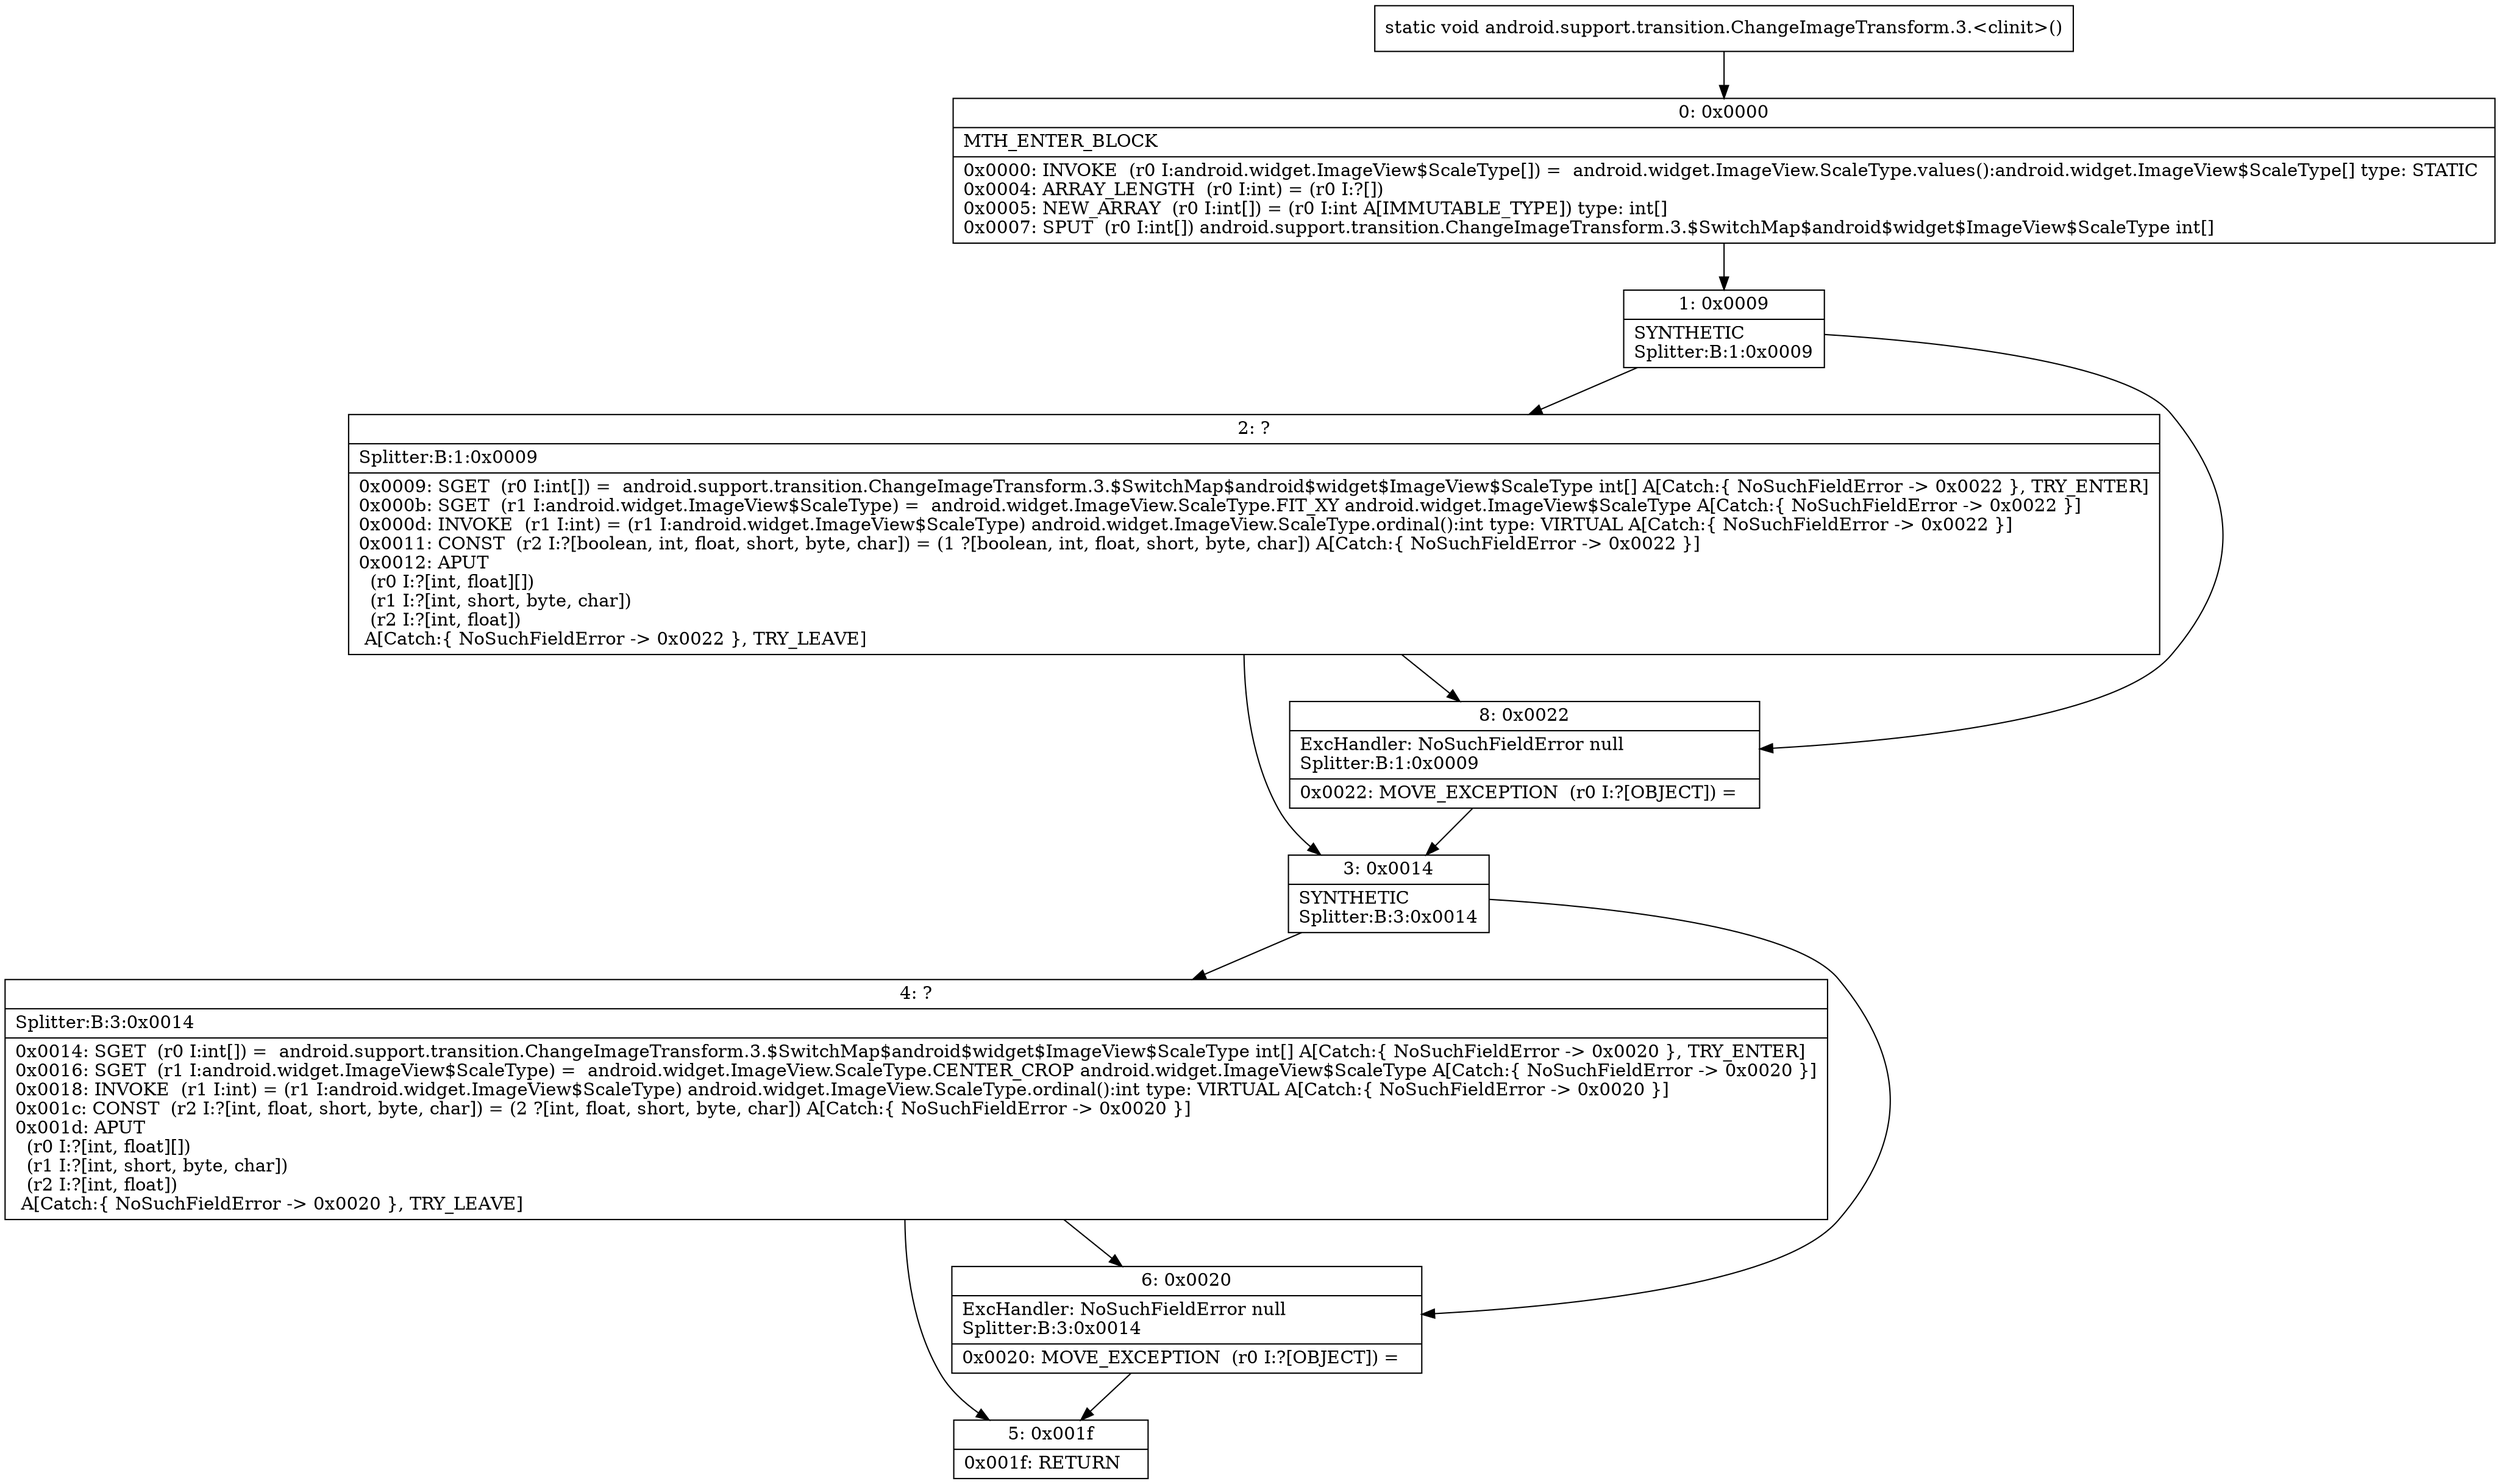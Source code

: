 digraph "CFG forandroid.support.transition.ChangeImageTransform.3.\<clinit\>()V" {
Node_0 [shape=record,label="{0\:\ 0x0000|MTH_ENTER_BLOCK\l|0x0000: INVOKE  (r0 I:android.widget.ImageView$ScaleType[]) =  android.widget.ImageView.ScaleType.values():android.widget.ImageView$ScaleType[] type: STATIC \l0x0004: ARRAY_LENGTH  (r0 I:int) = (r0 I:?[]) \l0x0005: NEW_ARRAY  (r0 I:int[]) = (r0 I:int A[IMMUTABLE_TYPE]) type: int[] \l0x0007: SPUT  (r0 I:int[]) android.support.transition.ChangeImageTransform.3.$SwitchMap$android$widget$ImageView$ScaleType int[] \l}"];
Node_1 [shape=record,label="{1\:\ 0x0009|SYNTHETIC\lSplitter:B:1:0x0009\l}"];
Node_2 [shape=record,label="{2\:\ ?|Splitter:B:1:0x0009\l|0x0009: SGET  (r0 I:int[]) =  android.support.transition.ChangeImageTransform.3.$SwitchMap$android$widget$ImageView$ScaleType int[] A[Catch:\{ NoSuchFieldError \-\> 0x0022 \}, TRY_ENTER]\l0x000b: SGET  (r1 I:android.widget.ImageView$ScaleType) =  android.widget.ImageView.ScaleType.FIT_XY android.widget.ImageView$ScaleType A[Catch:\{ NoSuchFieldError \-\> 0x0022 \}]\l0x000d: INVOKE  (r1 I:int) = (r1 I:android.widget.ImageView$ScaleType) android.widget.ImageView.ScaleType.ordinal():int type: VIRTUAL A[Catch:\{ NoSuchFieldError \-\> 0x0022 \}]\l0x0011: CONST  (r2 I:?[boolean, int, float, short, byte, char]) = (1 ?[boolean, int, float, short, byte, char]) A[Catch:\{ NoSuchFieldError \-\> 0x0022 \}]\l0x0012: APUT  \l  (r0 I:?[int, float][])\l  (r1 I:?[int, short, byte, char])\l  (r2 I:?[int, float])\l A[Catch:\{ NoSuchFieldError \-\> 0x0022 \}, TRY_LEAVE]\l}"];
Node_3 [shape=record,label="{3\:\ 0x0014|SYNTHETIC\lSplitter:B:3:0x0014\l}"];
Node_4 [shape=record,label="{4\:\ ?|Splitter:B:3:0x0014\l|0x0014: SGET  (r0 I:int[]) =  android.support.transition.ChangeImageTransform.3.$SwitchMap$android$widget$ImageView$ScaleType int[] A[Catch:\{ NoSuchFieldError \-\> 0x0020 \}, TRY_ENTER]\l0x0016: SGET  (r1 I:android.widget.ImageView$ScaleType) =  android.widget.ImageView.ScaleType.CENTER_CROP android.widget.ImageView$ScaleType A[Catch:\{ NoSuchFieldError \-\> 0x0020 \}]\l0x0018: INVOKE  (r1 I:int) = (r1 I:android.widget.ImageView$ScaleType) android.widget.ImageView.ScaleType.ordinal():int type: VIRTUAL A[Catch:\{ NoSuchFieldError \-\> 0x0020 \}]\l0x001c: CONST  (r2 I:?[int, float, short, byte, char]) = (2 ?[int, float, short, byte, char]) A[Catch:\{ NoSuchFieldError \-\> 0x0020 \}]\l0x001d: APUT  \l  (r0 I:?[int, float][])\l  (r1 I:?[int, short, byte, char])\l  (r2 I:?[int, float])\l A[Catch:\{ NoSuchFieldError \-\> 0x0020 \}, TRY_LEAVE]\l}"];
Node_5 [shape=record,label="{5\:\ 0x001f|0x001f: RETURN   \l}"];
Node_6 [shape=record,label="{6\:\ 0x0020|ExcHandler: NoSuchFieldError null\lSplitter:B:3:0x0014\l|0x0020: MOVE_EXCEPTION  (r0 I:?[OBJECT]) =  \l}"];
Node_8 [shape=record,label="{8\:\ 0x0022|ExcHandler: NoSuchFieldError null\lSplitter:B:1:0x0009\l|0x0022: MOVE_EXCEPTION  (r0 I:?[OBJECT]) =  \l}"];
MethodNode[shape=record,label="{static void android.support.transition.ChangeImageTransform.3.\<clinit\>() }"];
MethodNode -> Node_0;
Node_0 -> Node_1;
Node_1 -> Node_2;
Node_1 -> Node_8;
Node_2 -> Node_3;
Node_2 -> Node_8;
Node_3 -> Node_4;
Node_3 -> Node_6;
Node_4 -> Node_5;
Node_4 -> Node_6;
Node_6 -> Node_5;
Node_8 -> Node_3;
}


